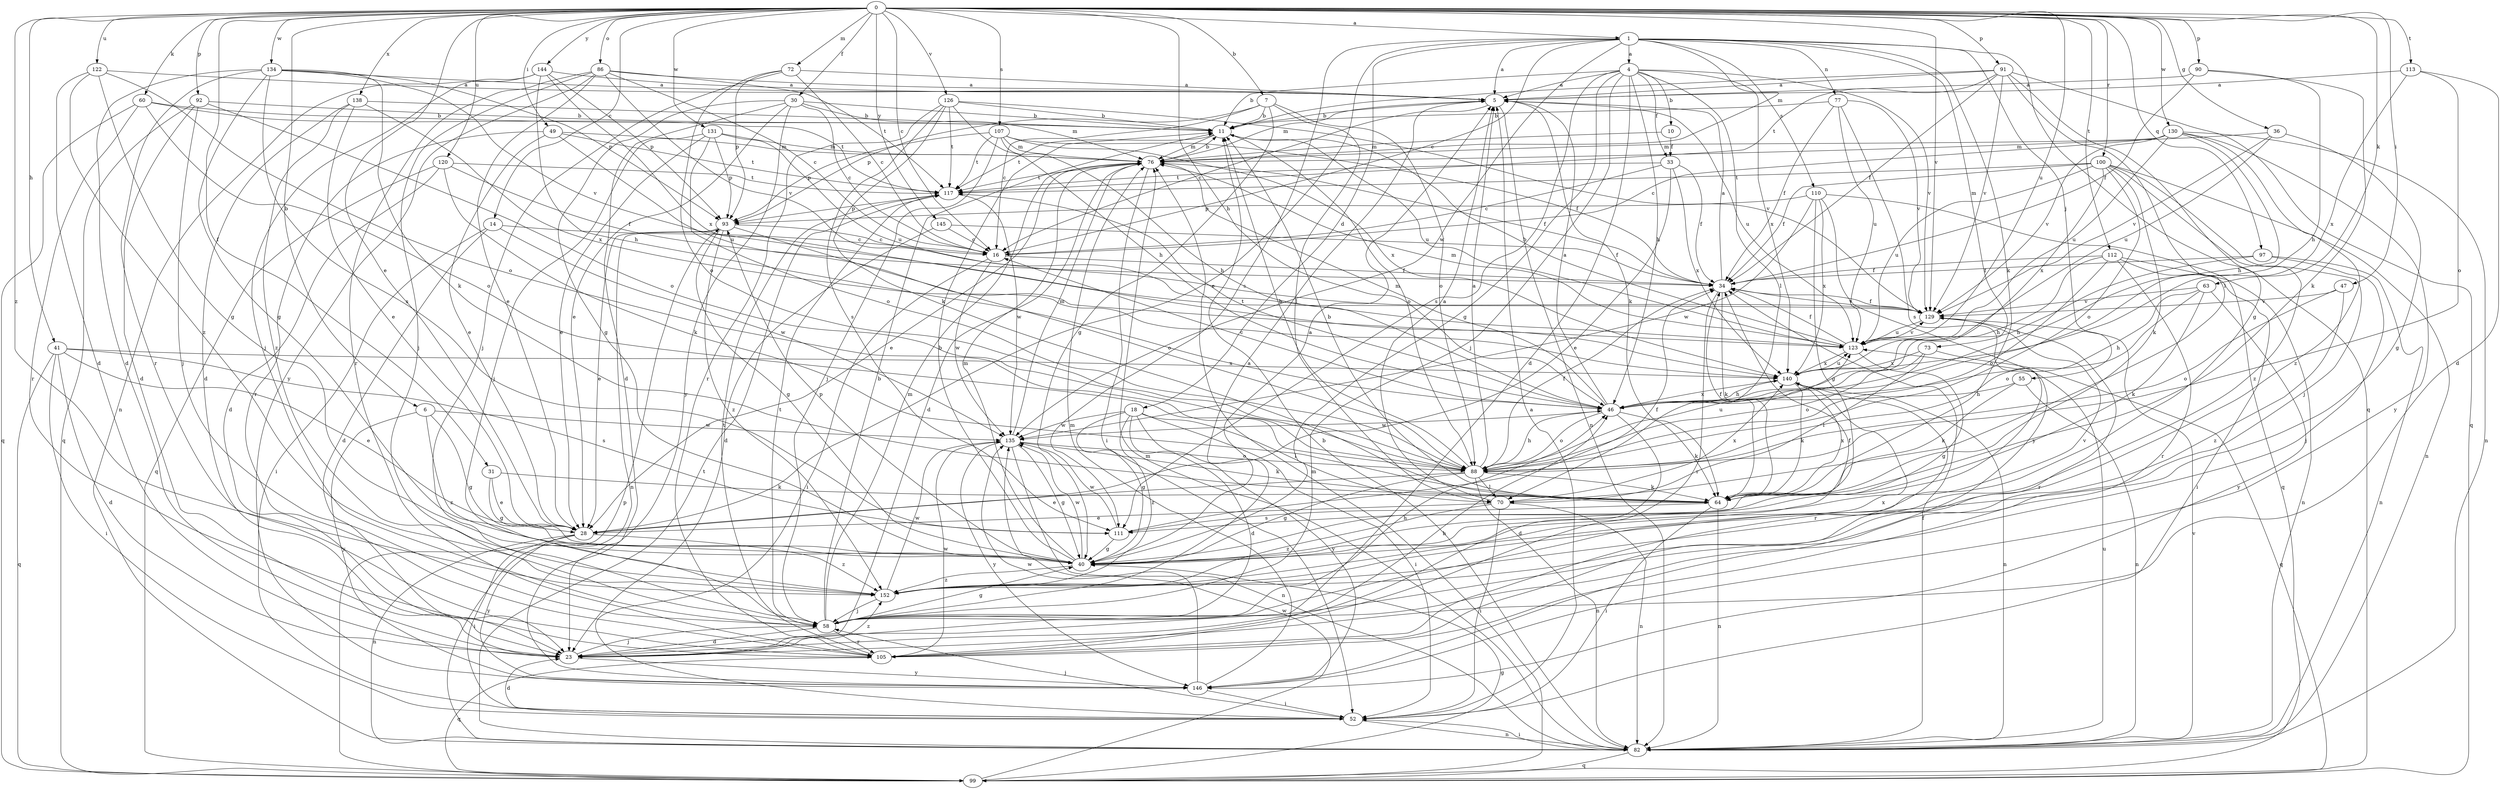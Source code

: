 strict digraph  {
0;
1;
4;
5;
6;
7;
10;
11;
14;
16;
18;
23;
28;
30;
31;
33;
34;
36;
40;
41;
46;
47;
49;
52;
55;
58;
60;
63;
64;
70;
72;
73;
76;
77;
82;
86;
88;
90;
91;
92;
93;
97;
99;
100;
105;
107;
110;
111;
112;
113;
117;
120;
122;
123;
126;
129;
130;
131;
134;
135;
138;
140;
144;
145;
146;
152;
0 -> 1  [label=a];
0 -> 6  [label=b];
0 -> 7  [label=b];
0 -> 14  [label=c];
0 -> 16  [label=c];
0 -> 28  [label=e];
0 -> 30  [label=f];
0 -> 31  [label=f];
0 -> 36  [label=g];
0 -> 41  [label=h];
0 -> 46  [label=h];
0 -> 47  [label=i];
0 -> 49  [label=i];
0 -> 60  [label=k];
0 -> 63  [label=k];
0 -> 72  [label=m];
0 -> 86  [label=o];
0 -> 90  [label=p];
0 -> 91  [label=p];
0 -> 92  [label=p];
0 -> 97  [label=q];
0 -> 100  [label=r];
0 -> 107  [label=s];
0 -> 112  [label=t];
0 -> 113  [label=t];
0 -> 120  [label=u];
0 -> 122  [label=u];
0 -> 123  [label=u];
0 -> 126  [label=v];
0 -> 129  [label=v];
0 -> 130  [label=w];
0 -> 131  [label=w];
0 -> 134  [label=w];
0 -> 138  [label=x];
0 -> 144  [label=y];
0 -> 145  [label=y];
0 -> 152  [label=z];
1 -> 4  [label=a];
1 -> 5  [label=a];
1 -> 16  [label=c];
1 -> 18  [label=d];
1 -> 28  [label=e];
1 -> 55  [label=j];
1 -> 64  [label=k];
1 -> 73  [label=m];
1 -> 76  [label=m];
1 -> 77  [label=n];
1 -> 99  [label=q];
1 -> 110  [label=s];
1 -> 111  [label=s];
1 -> 135  [label=w];
4 -> 5  [label=a];
4 -> 10  [label=b];
4 -> 11  [label=b];
4 -> 23  [label=d];
4 -> 33  [label=f];
4 -> 40  [label=g];
4 -> 46  [label=h];
4 -> 58  [label=j];
4 -> 70  [label=l];
4 -> 111  [label=s];
4 -> 129  [label=v];
4 -> 140  [label=x];
5 -> 11  [label=b];
5 -> 16  [label=c];
5 -> 64  [label=k];
5 -> 76  [label=m];
5 -> 82  [label=n];
5 -> 123  [label=u];
6 -> 40  [label=g];
6 -> 135  [label=w];
6 -> 146  [label=y];
6 -> 152  [label=z];
7 -> 11  [label=b];
7 -> 16  [label=c];
7 -> 40  [label=g];
7 -> 70  [label=l];
7 -> 88  [label=o];
7 -> 93  [label=p];
10 -> 33  [label=f];
10 -> 76  [label=m];
11 -> 76  [label=m];
11 -> 88  [label=o];
11 -> 117  [label=t];
11 -> 123  [label=u];
14 -> 16  [label=c];
14 -> 23  [label=d];
14 -> 52  [label=i];
14 -> 135  [label=w];
16 -> 34  [label=f];
16 -> 52  [label=i];
16 -> 135  [label=w];
18 -> 23  [label=d];
18 -> 40  [label=g];
18 -> 52  [label=i];
18 -> 70  [label=l];
18 -> 135  [label=w];
18 -> 146  [label=y];
18 -> 152  [label=z];
23 -> 58  [label=j];
23 -> 146  [label=y];
23 -> 152  [label=z];
28 -> 52  [label=i];
28 -> 82  [label=n];
28 -> 146  [label=y];
28 -> 152  [label=z];
30 -> 11  [label=b];
30 -> 16  [label=c];
30 -> 23  [label=d];
30 -> 28  [label=e];
30 -> 40  [label=g];
30 -> 76  [label=m];
30 -> 146  [label=y];
31 -> 28  [label=e];
31 -> 40  [label=g];
31 -> 64  [label=k];
33 -> 16  [label=c];
33 -> 28  [label=e];
33 -> 34  [label=f];
33 -> 117  [label=t];
33 -> 140  [label=x];
34 -> 5  [label=a];
34 -> 64  [label=k];
34 -> 105  [label=r];
34 -> 129  [label=v];
36 -> 40  [label=g];
36 -> 76  [label=m];
36 -> 123  [label=u];
36 -> 129  [label=v];
40 -> 5  [label=a];
40 -> 11  [label=b];
40 -> 76  [label=m];
40 -> 93  [label=p];
40 -> 129  [label=v];
40 -> 135  [label=w];
40 -> 152  [label=z];
41 -> 23  [label=d];
41 -> 28  [label=e];
41 -> 52  [label=i];
41 -> 99  [label=q];
41 -> 111  [label=s];
41 -> 140  [label=x];
46 -> 5  [label=a];
46 -> 16  [label=c];
46 -> 23  [label=d];
46 -> 64  [label=k];
46 -> 76  [label=m];
46 -> 88  [label=o];
46 -> 117  [label=t];
46 -> 135  [label=w];
46 -> 140  [label=x];
47 -> 88  [label=o];
47 -> 129  [label=v];
47 -> 152  [label=z];
49 -> 28  [label=e];
49 -> 76  [label=m];
49 -> 105  [label=r];
49 -> 117  [label=t];
49 -> 123  [label=u];
52 -> 5  [label=a];
52 -> 23  [label=d];
52 -> 58  [label=j];
52 -> 82  [label=n];
55 -> 46  [label=h];
55 -> 64  [label=k];
55 -> 82  [label=n];
58 -> 5  [label=a];
58 -> 11  [label=b];
58 -> 23  [label=d];
58 -> 40  [label=g];
58 -> 46  [label=h];
58 -> 76  [label=m];
58 -> 105  [label=r];
58 -> 117  [label=t];
58 -> 140  [label=x];
60 -> 11  [label=b];
60 -> 88  [label=o];
60 -> 99  [label=q];
60 -> 105  [label=r];
60 -> 117  [label=t];
63 -> 46  [label=h];
63 -> 64  [label=k];
63 -> 88  [label=o];
63 -> 129  [label=v];
63 -> 146  [label=y];
64 -> 11  [label=b];
64 -> 34  [label=f];
64 -> 52  [label=i];
64 -> 82  [label=n];
64 -> 111  [label=s];
64 -> 140  [label=x];
70 -> 5  [label=a];
70 -> 28  [label=e];
70 -> 52  [label=i];
70 -> 82  [label=n];
70 -> 140  [label=x];
70 -> 152  [label=z];
72 -> 5  [label=a];
72 -> 16  [label=c];
72 -> 58  [label=j];
72 -> 88  [label=o];
72 -> 93  [label=p];
73 -> 70  [label=l];
73 -> 88  [label=o];
73 -> 99  [label=q];
73 -> 140  [label=x];
76 -> 11  [label=b];
76 -> 23  [label=d];
76 -> 28  [label=e];
76 -> 34  [label=f];
76 -> 52  [label=i];
76 -> 117  [label=t];
77 -> 11  [label=b];
77 -> 34  [label=f];
77 -> 111  [label=s];
77 -> 123  [label=u];
77 -> 129  [label=v];
82 -> 11  [label=b];
82 -> 34  [label=f];
82 -> 52  [label=i];
82 -> 76  [label=m];
82 -> 99  [label=q];
82 -> 117  [label=t];
82 -> 123  [label=u];
82 -> 129  [label=v];
86 -> 5  [label=a];
86 -> 16  [label=c];
86 -> 28  [label=e];
86 -> 58  [label=j];
86 -> 105  [label=r];
86 -> 117  [label=t];
86 -> 129  [label=v];
86 -> 146  [label=y];
88 -> 5  [label=a];
88 -> 11  [label=b];
88 -> 28  [label=e];
88 -> 34  [label=f];
88 -> 40  [label=g];
88 -> 46  [label=h];
88 -> 64  [label=k];
88 -> 70  [label=l];
88 -> 82  [label=n];
88 -> 123  [label=u];
90 -> 5  [label=a];
90 -> 34  [label=f];
90 -> 46  [label=h];
90 -> 64  [label=k];
91 -> 5  [label=a];
91 -> 11  [label=b];
91 -> 34  [label=f];
91 -> 40  [label=g];
91 -> 70  [label=l];
91 -> 99  [label=q];
91 -> 117  [label=t];
91 -> 129  [label=v];
92 -> 11  [label=b];
92 -> 23  [label=d];
92 -> 58  [label=j];
92 -> 88  [label=o];
92 -> 99  [label=q];
93 -> 16  [label=c];
93 -> 28  [label=e];
93 -> 40  [label=g];
93 -> 82  [label=n];
93 -> 88  [label=o];
93 -> 152  [label=z];
97 -> 34  [label=f];
97 -> 46  [label=h];
97 -> 58  [label=j];
97 -> 82  [label=n];
99 -> 40  [label=g];
99 -> 76  [label=m];
99 -> 93  [label=p];
99 -> 135  [label=w];
100 -> 34  [label=f];
100 -> 58  [label=j];
100 -> 64  [label=k];
100 -> 82  [label=n];
100 -> 88  [label=o];
100 -> 117  [label=t];
100 -> 123  [label=u];
100 -> 140  [label=x];
100 -> 152  [label=z];
105 -> 46  [label=h];
105 -> 99  [label=q];
105 -> 117  [label=t];
105 -> 135  [label=w];
107 -> 34  [label=f];
107 -> 46  [label=h];
107 -> 58  [label=j];
107 -> 76  [label=m];
107 -> 93  [label=p];
107 -> 117  [label=t];
107 -> 140  [label=x];
110 -> 40  [label=g];
110 -> 93  [label=p];
110 -> 99  [label=q];
110 -> 135  [label=w];
110 -> 140  [label=x];
110 -> 146  [label=y];
111 -> 34  [label=f];
111 -> 40  [label=g];
111 -> 135  [label=w];
112 -> 34  [label=f];
112 -> 46  [label=h];
112 -> 52  [label=i];
112 -> 82  [label=n];
112 -> 88  [label=o];
112 -> 105  [label=r];
113 -> 5  [label=a];
113 -> 23  [label=d];
113 -> 88  [label=o];
113 -> 140  [label=x];
117 -> 93  [label=p];
117 -> 135  [label=w];
120 -> 23  [label=d];
120 -> 34  [label=f];
120 -> 64  [label=k];
120 -> 99  [label=q];
120 -> 117  [label=t];
122 -> 5  [label=a];
122 -> 23  [label=d];
122 -> 40  [label=g];
122 -> 88  [label=o];
122 -> 152  [label=z];
123 -> 11  [label=b];
123 -> 34  [label=f];
123 -> 40  [label=g];
123 -> 76  [label=m];
123 -> 129  [label=v];
123 -> 140  [label=x];
126 -> 11  [label=b];
126 -> 46  [label=h];
126 -> 64  [label=k];
126 -> 105  [label=r];
126 -> 111  [label=s];
126 -> 117  [label=t];
126 -> 129  [label=v];
129 -> 34  [label=f];
129 -> 105  [label=r];
129 -> 123  [label=u];
130 -> 16  [label=c];
130 -> 46  [label=h];
130 -> 76  [label=m];
130 -> 82  [label=n];
130 -> 123  [label=u];
130 -> 129  [label=v];
130 -> 146  [label=y];
130 -> 152  [label=z];
131 -> 28  [label=e];
131 -> 58  [label=j];
131 -> 76  [label=m];
131 -> 88  [label=o];
131 -> 93  [label=p];
131 -> 123  [label=u];
134 -> 5  [label=a];
134 -> 23  [label=d];
134 -> 40  [label=g];
134 -> 64  [label=k];
134 -> 93  [label=p];
134 -> 105  [label=r];
134 -> 111  [label=s];
134 -> 129  [label=v];
135 -> 40  [label=g];
135 -> 64  [label=k];
135 -> 76  [label=m];
135 -> 82  [label=n];
135 -> 88  [label=o];
135 -> 146  [label=y];
138 -> 11  [label=b];
138 -> 23  [label=d];
138 -> 28  [label=e];
138 -> 140  [label=x];
138 -> 152  [label=z];
140 -> 46  [label=h];
140 -> 64  [label=k];
140 -> 82  [label=n];
140 -> 105  [label=r];
140 -> 123  [label=u];
144 -> 5  [label=a];
144 -> 46  [label=h];
144 -> 58  [label=j];
144 -> 82  [label=n];
144 -> 93  [label=p];
144 -> 140  [label=x];
145 -> 16  [label=c];
145 -> 23  [label=d];
145 -> 34  [label=f];
146 -> 52  [label=i];
146 -> 76  [label=m];
146 -> 135  [label=w];
152 -> 34  [label=f];
152 -> 58  [label=j];
152 -> 135  [label=w];
}
